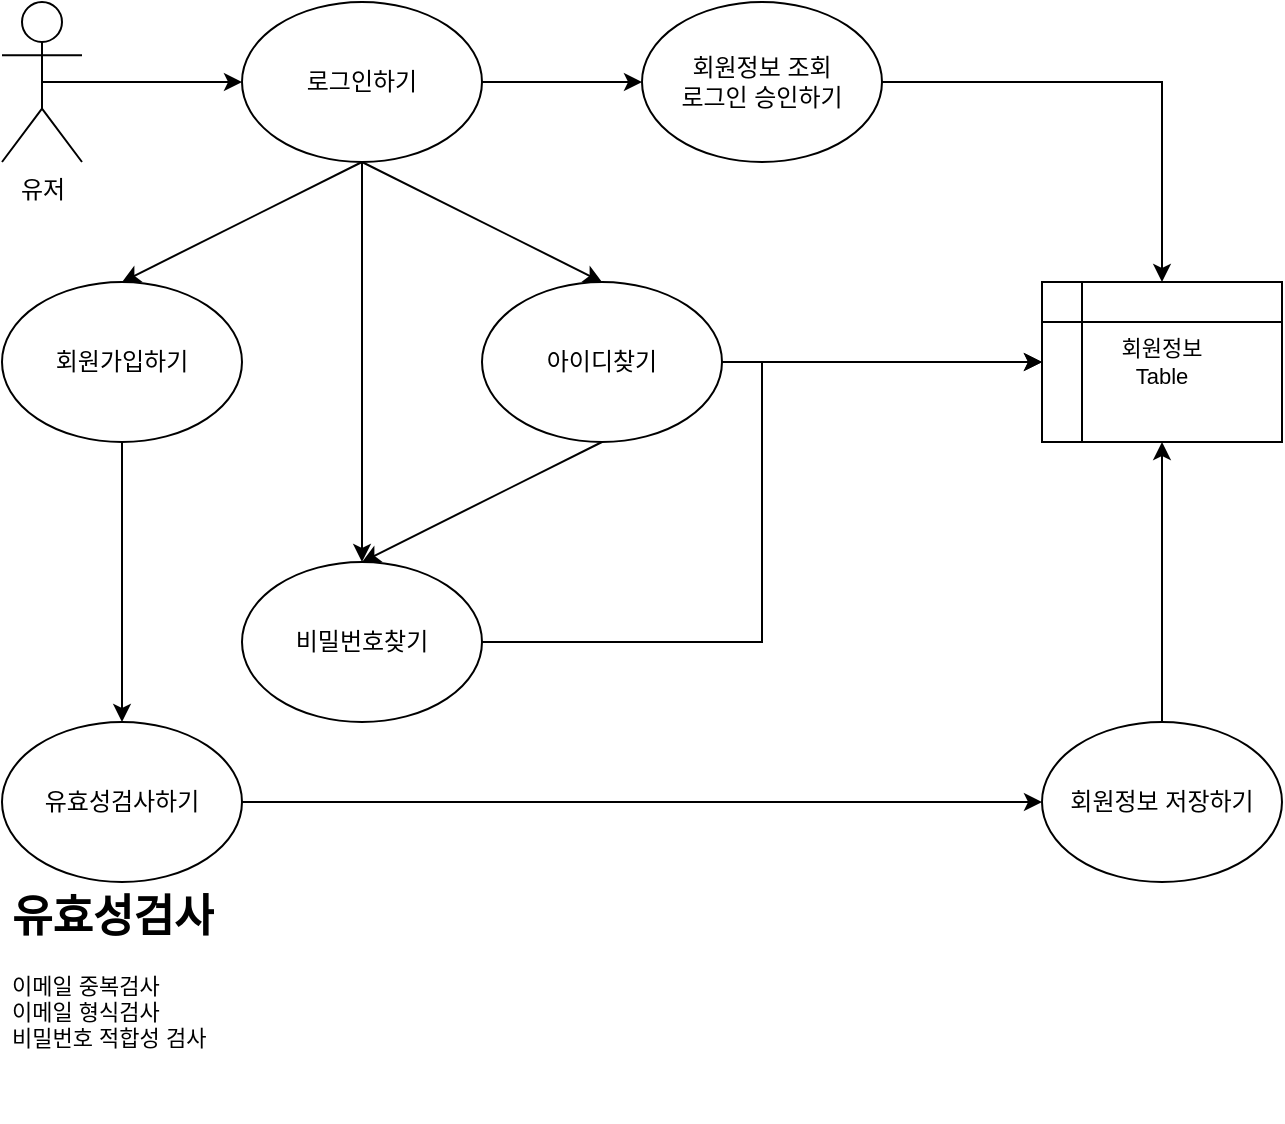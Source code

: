 <mxfile version="21.3.5" type="device">
  <diagram name="페이지-1" id="I4NSwc0PV8kEBJVm7qPu">
    <mxGraphModel dx="1434" dy="756" grid="1" gridSize="10" guides="1" tooltips="1" connect="1" arrows="1" fold="1" page="1" pageScale="1" pageWidth="4681" pageHeight="3300" math="0" shadow="0">
      <root>
        <mxCell id="0" />
        <mxCell id="1" parent="0" />
        <mxCell id="QIrzD-fUTXR76PZH19gG-10" style="edgeStyle=orthogonalEdgeStyle;rounded=0;orthogonalLoop=1;jettySize=auto;html=1;exitX=0.5;exitY=0.5;exitDx=0;exitDy=0;exitPerimeter=0;entryX=0;entryY=0.5;entryDx=0;entryDy=0;" edge="1" parent="1" source="QIrzD-fUTXR76PZH19gG-1" target="QIrzD-fUTXR76PZH19gG-5">
          <mxGeometry relative="1" as="geometry" />
        </mxCell>
        <mxCell id="QIrzD-fUTXR76PZH19gG-1" value="유저" style="shape=umlActor;verticalLabelPosition=bottom;verticalAlign=top;html=1;outlineConnect=0;" vertex="1" parent="1">
          <mxGeometry x="440" y="80" width="40" height="80" as="geometry" />
        </mxCell>
        <mxCell id="QIrzD-fUTXR76PZH19gG-9" style="edgeStyle=orthogonalEdgeStyle;rounded=0;orthogonalLoop=1;jettySize=auto;html=1;entryX=0.5;entryY=0;entryDx=0;entryDy=0;" edge="1" parent="1" source="QIrzD-fUTXR76PZH19gG-5" target="QIrzD-fUTXR76PZH19gG-8">
          <mxGeometry relative="1" as="geometry" />
        </mxCell>
        <mxCell id="QIrzD-fUTXR76PZH19gG-11" style="rounded=0;orthogonalLoop=1;jettySize=auto;html=1;exitX=0.5;exitY=1;exitDx=0;exitDy=0;entryX=0.5;entryY=0;entryDx=0;entryDy=0;" edge="1" parent="1" source="QIrzD-fUTXR76PZH19gG-5" target="QIrzD-fUTXR76PZH19gG-6">
          <mxGeometry relative="1" as="geometry" />
        </mxCell>
        <mxCell id="QIrzD-fUTXR76PZH19gG-12" style="edgeStyle=none;shape=connector;rounded=0;orthogonalLoop=1;jettySize=auto;html=1;entryX=0.5;entryY=0;entryDx=0;entryDy=0;labelBackgroundColor=default;strokeColor=default;fontFamily=Helvetica;fontSize=11;fontColor=default;endArrow=classic;" edge="1" parent="1" target="QIrzD-fUTXR76PZH19gG-7">
          <mxGeometry relative="1" as="geometry">
            <mxPoint x="620" y="160" as="sourcePoint" />
          </mxGeometry>
        </mxCell>
        <mxCell id="QIrzD-fUTXR76PZH19gG-23" style="edgeStyle=none;shape=connector;rounded=0;orthogonalLoop=1;jettySize=auto;html=1;exitX=1;exitY=0.5;exitDx=0;exitDy=0;entryX=0;entryY=0.5;entryDx=0;entryDy=0;labelBackgroundColor=default;strokeColor=default;fontFamily=Helvetica;fontSize=11;fontColor=default;endArrow=classic;" edge="1" parent="1" source="QIrzD-fUTXR76PZH19gG-5" target="QIrzD-fUTXR76PZH19gG-21">
          <mxGeometry relative="1" as="geometry" />
        </mxCell>
        <mxCell id="QIrzD-fUTXR76PZH19gG-5" value="로그인하기" style="ellipse;whiteSpace=wrap;html=1;" vertex="1" parent="1">
          <mxGeometry x="560" y="80" width="120" height="80" as="geometry" />
        </mxCell>
        <mxCell id="QIrzD-fUTXR76PZH19gG-16" style="edgeStyle=none;shape=connector;rounded=0;orthogonalLoop=1;jettySize=auto;html=1;entryX=0.5;entryY=0;entryDx=0;entryDy=0;labelBackgroundColor=default;strokeColor=default;fontFamily=Helvetica;fontSize=11;fontColor=default;endArrow=classic;" edge="1" parent="1" source="QIrzD-fUTXR76PZH19gG-6" target="QIrzD-fUTXR76PZH19gG-14">
          <mxGeometry relative="1" as="geometry" />
        </mxCell>
        <mxCell id="QIrzD-fUTXR76PZH19gG-6" value="회원가입하기" style="ellipse;whiteSpace=wrap;html=1;" vertex="1" parent="1">
          <mxGeometry x="440" y="220" width="120" height="80" as="geometry" />
        </mxCell>
        <mxCell id="QIrzD-fUTXR76PZH19gG-13" style="edgeStyle=none;shape=connector;rounded=0;orthogonalLoop=1;jettySize=auto;html=1;entryX=0.5;entryY=0;entryDx=0;entryDy=0;labelBackgroundColor=default;strokeColor=default;fontFamily=Helvetica;fontSize=11;fontColor=default;endArrow=classic;exitX=0.5;exitY=1;exitDx=0;exitDy=0;" edge="1" parent="1" source="QIrzD-fUTXR76PZH19gG-7" target="QIrzD-fUTXR76PZH19gG-8">
          <mxGeometry relative="1" as="geometry" />
        </mxCell>
        <mxCell id="QIrzD-fUTXR76PZH19gG-26" style="edgeStyle=none;shape=connector;rounded=0;orthogonalLoop=1;jettySize=auto;html=1;entryX=0;entryY=0.5;entryDx=0;entryDy=0;labelBackgroundColor=default;strokeColor=default;fontFamily=Helvetica;fontSize=11;fontColor=default;endArrow=classic;" edge="1" parent="1" source="QIrzD-fUTXR76PZH19gG-7" target="QIrzD-fUTXR76PZH19gG-19">
          <mxGeometry relative="1" as="geometry" />
        </mxCell>
        <mxCell id="QIrzD-fUTXR76PZH19gG-7" value="아이디찾기" style="ellipse;whiteSpace=wrap;html=1;" vertex="1" parent="1">
          <mxGeometry x="680" y="220" width="120" height="80" as="geometry" />
        </mxCell>
        <mxCell id="QIrzD-fUTXR76PZH19gG-27" style="edgeStyle=orthogonalEdgeStyle;shape=connector;rounded=0;orthogonalLoop=1;jettySize=auto;html=1;entryX=0;entryY=0.5;entryDx=0;entryDy=0;labelBackgroundColor=default;strokeColor=default;fontFamily=Helvetica;fontSize=11;fontColor=default;endArrow=classic;" edge="1" parent="1" source="QIrzD-fUTXR76PZH19gG-8" target="QIrzD-fUTXR76PZH19gG-19">
          <mxGeometry relative="1" as="geometry" />
        </mxCell>
        <mxCell id="QIrzD-fUTXR76PZH19gG-8" value="비밀번호찾기" style="ellipse;whiteSpace=wrap;html=1;" vertex="1" parent="1">
          <mxGeometry x="560" y="360" width="120" height="80" as="geometry" />
        </mxCell>
        <mxCell id="QIrzD-fUTXR76PZH19gG-18" style="edgeStyle=none;shape=connector;rounded=0;orthogonalLoop=1;jettySize=auto;html=1;entryX=0;entryY=0.5;entryDx=0;entryDy=0;labelBackgroundColor=default;strokeColor=default;fontFamily=Helvetica;fontSize=11;fontColor=default;endArrow=classic;" edge="1" parent="1" source="QIrzD-fUTXR76PZH19gG-14" target="QIrzD-fUTXR76PZH19gG-17">
          <mxGeometry relative="1" as="geometry" />
        </mxCell>
        <mxCell id="QIrzD-fUTXR76PZH19gG-14" value="유효성검사하기" style="ellipse;whiteSpace=wrap;html=1;" vertex="1" parent="1">
          <mxGeometry x="440" y="440" width="120" height="80" as="geometry" />
        </mxCell>
        <mxCell id="QIrzD-fUTXR76PZH19gG-15" value="&lt;h1&gt;유효성검사&lt;/h1&gt;&lt;div&gt;이메일 중복검사&lt;/div&gt;&lt;div&gt;이메일 형식검사&lt;/div&gt;&lt;div&gt;비밀번호 적합성 검사&lt;/div&gt;" style="text;html=1;strokeColor=none;fillColor=none;spacing=5;spacingTop=-20;whiteSpace=wrap;overflow=hidden;rounded=0;fontSize=11;fontFamily=Helvetica;fontColor=default;" vertex="1" parent="1">
          <mxGeometry x="440" y="520" width="190" height="120" as="geometry" />
        </mxCell>
        <mxCell id="QIrzD-fUTXR76PZH19gG-20" style="edgeStyle=none;shape=connector;rounded=0;orthogonalLoop=1;jettySize=auto;html=1;entryX=0.5;entryY=1;entryDx=0;entryDy=0;labelBackgroundColor=default;strokeColor=default;fontFamily=Helvetica;fontSize=11;fontColor=default;endArrow=classic;" edge="1" parent="1" source="QIrzD-fUTXR76PZH19gG-17" target="QIrzD-fUTXR76PZH19gG-19">
          <mxGeometry relative="1" as="geometry" />
        </mxCell>
        <mxCell id="QIrzD-fUTXR76PZH19gG-17" value="회원정보 저장하기" style="ellipse;whiteSpace=wrap;html=1;" vertex="1" parent="1">
          <mxGeometry x="960" y="440" width="120" height="80" as="geometry" />
        </mxCell>
        <mxCell id="QIrzD-fUTXR76PZH19gG-19" value="회원정보&lt;br&gt;Table" style="shape=internalStorage;whiteSpace=wrap;html=1;backgroundOutline=1;fontFamily=Helvetica;fontSize=11;fontColor=default;" vertex="1" parent="1">
          <mxGeometry x="960" y="220" width="120" height="80" as="geometry" />
        </mxCell>
        <mxCell id="QIrzD-fUTXR76PZH19gG-24" style="edgeStyle=orthogonalEdgeStyle;shape=connector;rounded=0;orthogonalLoop=1;jettySize=auto;html=1;exitX=1;exitY=0.5;exitDx=0;exitDy=0;entryX=0.5;entryY=0;entryDx=0;entryDy=0;labelBackgroundColor=default;strokeColor=default;fontFamily=Helvetica;fontSize=11;fontColor=default;endArrow=classic;" edge="1" parent="1" source="QIrzD-fUTXR76PZH19gG-21" target="QIrzD-fUTXR76PZH19gG-19">
          <mxGeometry relative="1" as="geometry" />
        </mxCell>
        <mxCell id="QIrzD-fUTXR76PZH19gG-21" value="회원정보 조회&lt;br&gt;로그인 승인하기" style="ellipse;whiteSpace=wrap;html=1;" vertex="1" parent="1">
          <mxGeometry x="760" y="80" width="120" height="80" as="geometry" />
        </mxCell>
      </root>
    </mxGraphModel>
  </diagram>
</mxfile>
